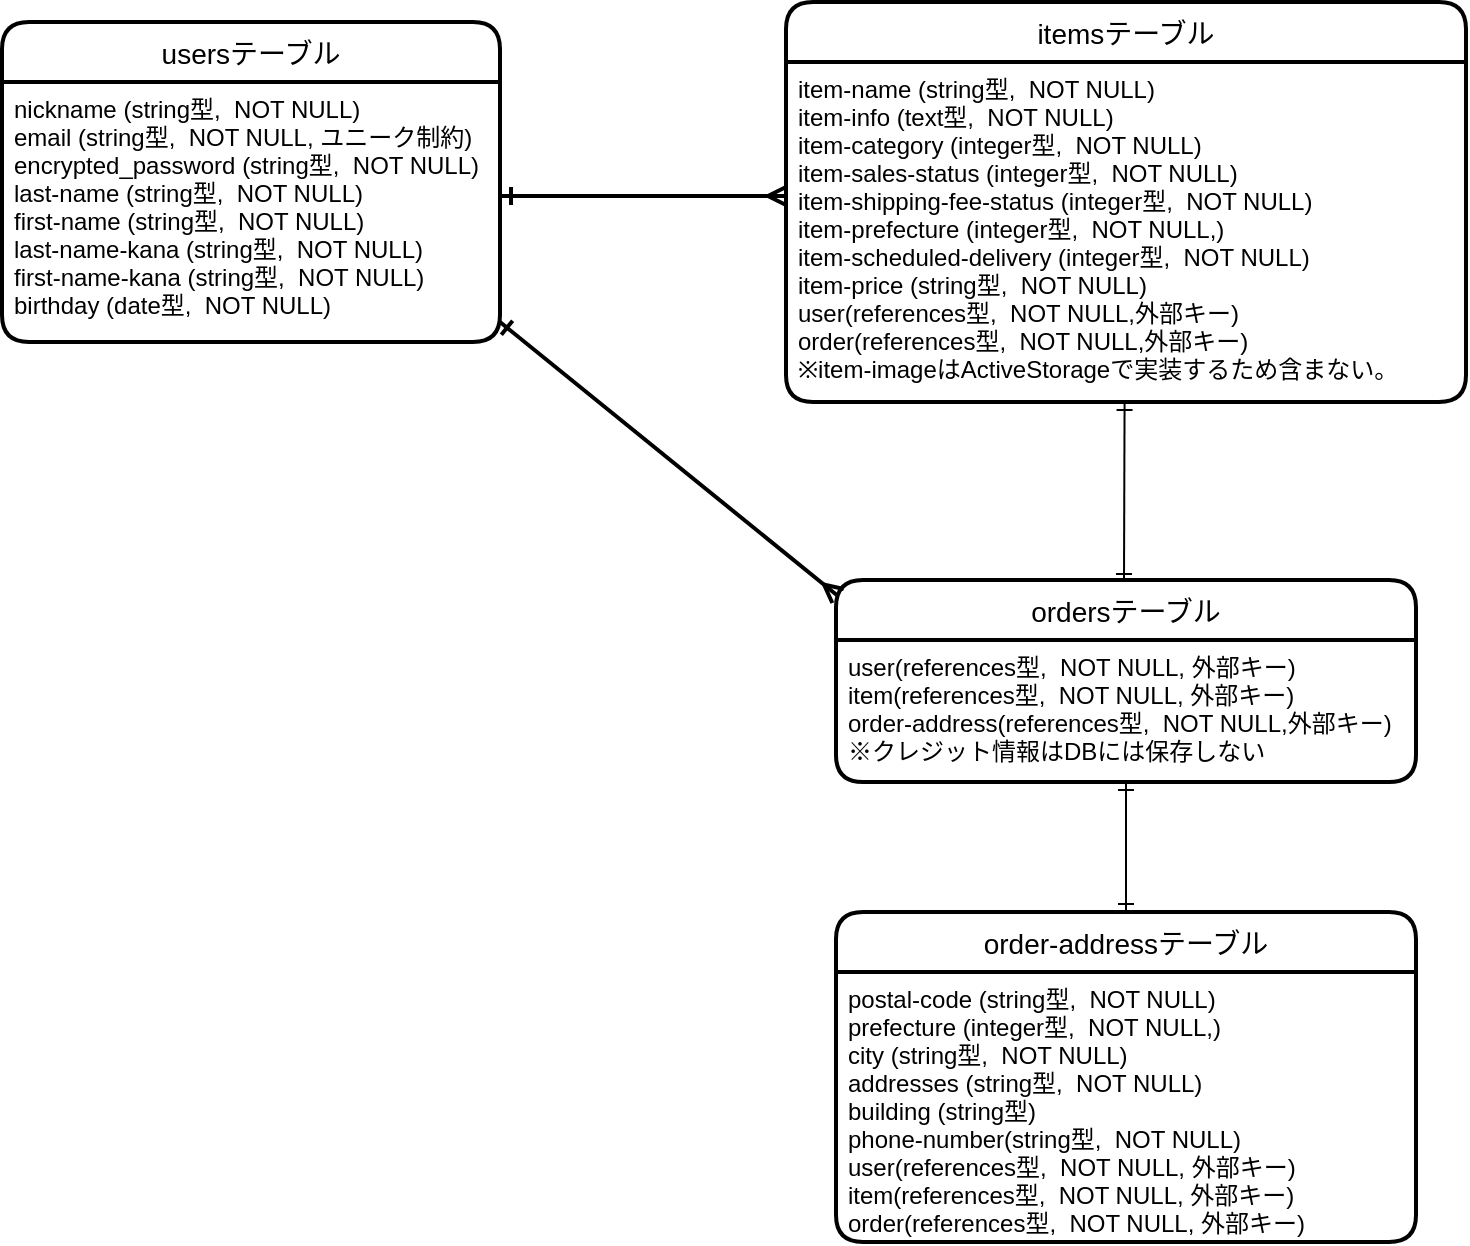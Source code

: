 <mxfile>
    <diagram id="30sFCt94HYVoS8XDwqhz" name="ページ1">
        <mxGraphModel dx="620" dy="316" grid="1" gridSize="10" guides="1" tooltips="1" connect="1" arrows="1" fold="1" page="1" pageScale="1" pageWidth="827" pageHeight="1169" math="0" shadow="0">
            <root>
                <mxCell id="0"/>
                <mxCell id="1" parent="0"/>
                <mxCell id="2" value="usersテーブル" style="swimlane;childLayout=stackLayout;horizontal=1;startSize=30;horizontalStack=0;rounded=1;fontSize=14;fontStyle=0;strokeWidth=2;resizeParent=0;resizeLast=1;shadow=0;dashed=0;align=center;" parent="1" vertex="1">
                    <mxGeometry x="21" y="30" width="249" height="160" as="geometry"/>
                </mxCell>
                <mxCell id="3" value="nickname (string型,  NOT NULL)&#10;email (string型,  NOT NULL, ユニーク制約)&#10;encrypted_password (string型,  NOT NULL)&#10;last-name (string型,  NOT NULL)&#10;first-name (string型,  NOT NULL)&#10;last-name-kana (string型,  NOT NULL)&#10;first-name-kana (string型,  NOT NULL)&#10;birthday (date型,  NOT NULL)&#10;&#10;" style="align=left;strokeColor=none;fillColor=none;spacingLeft=4;fontSize=12;verticalAlign=top;resizable=0;rotatable=0;part=1;" parent="2" vertex="1">
                    <mxGeometry y="30" width="249" height="130" as="geometry"/>
                </mxCell>
                <mxCell id="6" value="itemsテーブル" style="swimlane;childLayout=stackLayout;horizontal=1;startSize=30;horizontalStack=0;rounded=1;fontSize=14;fontStyle=0;strokeWidth=2;resizeParent=0;resizeLast=1;shadow=0;dashed=0;align=center;" parent="1" vertex="1">
                    <mxGeometry x="413" y="20" width="340" height="200" as="geometry"/>
                </mxCell>
                <mxCell id="7" value="item-name (string型,  NOT NULL)&#10;item-info (text型,  NOT NULL)&#10;item-category (integer型,  NOT NULL)&#10;item-sales-status (integer型,  NOT NULL)&#10;item-shipping-fee-status (integer型,  NOT NULL)&#10;item-prefecture (integer型,  NOT NULL,)&#10;item-scheduled-delivery (integer型,  NOT NULL)&#10;item-price (string型,  NOT NULL)&#10;user(references型,  NOT NULL,外部キー)&#10;order(references型,  NOT NULL,外部キー)&#10;※item-imageはActiveStorageで実装するため含まない。" style="align=left;strokeColor=none;fillColor=none;spacingLeft=4;fontSize=12;verticalAlign=top;resizable=0;rotatable=0;part=1;" parent="6" vertex="1">
                    <mxGeometry y="30" width="340" height="170" as="geometry"/>
                </mxCell>
                <mxCell id="33" value="ordersテーブル" style="swimlane;childLayout=stackLayout;horizontal=1;startSize=30;horizontalStack=0;rounded=1;fontSize=14;fontStyle=0;strokeWidth=2;resizeParent=0;resizeLast=1;shadow=0;dashed=0;align=center;" parent="1" vertex="1">
                    <mxGeometry x="438" y="309" width="290" height="101" as="geometry"/>
                </mxCell>
                <mxCell id="34" value="user(references型,  NOT NULL, 外部キー)&#10;item(references型,  NOT NULL, 外部キー)&#10;order-address(references型,  NOT NULL,外部キー)&#10;※クレジット情報はDBには保存しない" style="align=left;strokeColor=none;fillColor=none;spacingLeft=4;fontSize=12;verticalAlign=top;resizable=0;rotatable=0;part=1;" parent="33" vertex="1">
                    <mxGeometry y="30" width="290" height="71" as="geometry"/>
                </mxCell>
                <mxCell id="35" value="order-addressテーブル" style="swimlane;childLayout=stackLayout;horizontal=1;startSize=30;horizontalStack=0;rounded=1;fontSize=14;fontStyle=0;strokeWidth=2;resizeParent=0;resizeLast=1;shadow=0;dashed=0;align=center;" parent="1" vertex="1">
                    <mxGeometry x="438" y="475" width="290" height="165" as="geometry"/>
                </mxCell>
                <mxCell id="36" value="postal-code (string型,  NOT NULL)&#10;prefecture (integer型,  NOT NULL,)&#10;city (string型,  NOT NULL)&#10;addresses (string型,  NOT NULL)&#10;building (string型)&#10;phone-number(string型,  NOT NULL)&#10;user(references型,  NOT NULL, 外部キー)&#10;item(references型,  NOT NULL, 外部キー)&#10;order(references型,  NOT NULL, 外部キー)&#10;&#10;&#10;" style="align=left;strokeColor=none;fillColor=none;spacingLeft=4;fontSize=12;verticalAlign=top;resizable=0;rotatable=0;part=1;" parent="35" vertex="1">
                    <mxGeometry y="30" width="290" height="135" as="geometry"/>
                </mxCell>
                <mxCell id="42" value="" style="endArrow=ERone;html=1;rounded=0;endFill=0;startArrow=ERone;startFill=0;exitX=0.5;exitY=0;exitDx=0;exitDy=0;" parent="1" source="35" edge="1">
                    <mxGeometry relative="1" as="geometry">
                        <mxPoint x="583" y="470" as="sourcePoint"/>
                        <mxPoint x="583" y="410" as="targetPoint"/>
                        <Array as="points"/>
                    </mxGeometry>
                </mxCell>
                <mxCell id="45" value="" style="endArrow=ERmany;html=1;rounded=0;startArrow=ERone;startFill=0;endFill=0;entryX=0;entryY=0.5;entryDx=0;entryDy=0;exitX=1;exitY=0.5;exitDx=0;exitDy=0;strokeWidth=2;" parent="1" edge="1">
                    <mxGeometry relative="1" as="geometry">
                        <mxPoint x="271" y="117" as="sourcePoint"/>
                        <mxPoint x="413" y="117" as="targetPoint"/>
                    </mxGeometry>
                </mxCell>
                <mxCell id="58" value="" style="endArrow=ERmany;html=1;rounded=0;startArrow=ERone;startFill=0;endFill=0;strokeWidth=2;" edge="1" parent="1">
                    <mxGeometry relative="1" as="geometry">
                        <mxPoint x="270" y="180" as="sourcePoint"/>
                        <mxPoint x="439" y="317" as="targetPoint"/>
                    </mxGeometry>
                </mxCell>
                <mxCell id="61" value="" style="endArrow=ERone;html=1;rounded=0;endFill=0;startArrow=ERone;startFill=0;" edge="1" parent="1">
                    <mxGeometry relative="1" as="geometry">
                        <mxPoint x="582" y="310" as="sourcePoint"/>
                        <mxPoint x="582.29" y="220" as="targetPoint"/>
                        <Array as="points"/>
                    </mxGeometry>
                </mxCell>
            </root>
        </mxGraphModel>
    </diagram>
</mxfile>